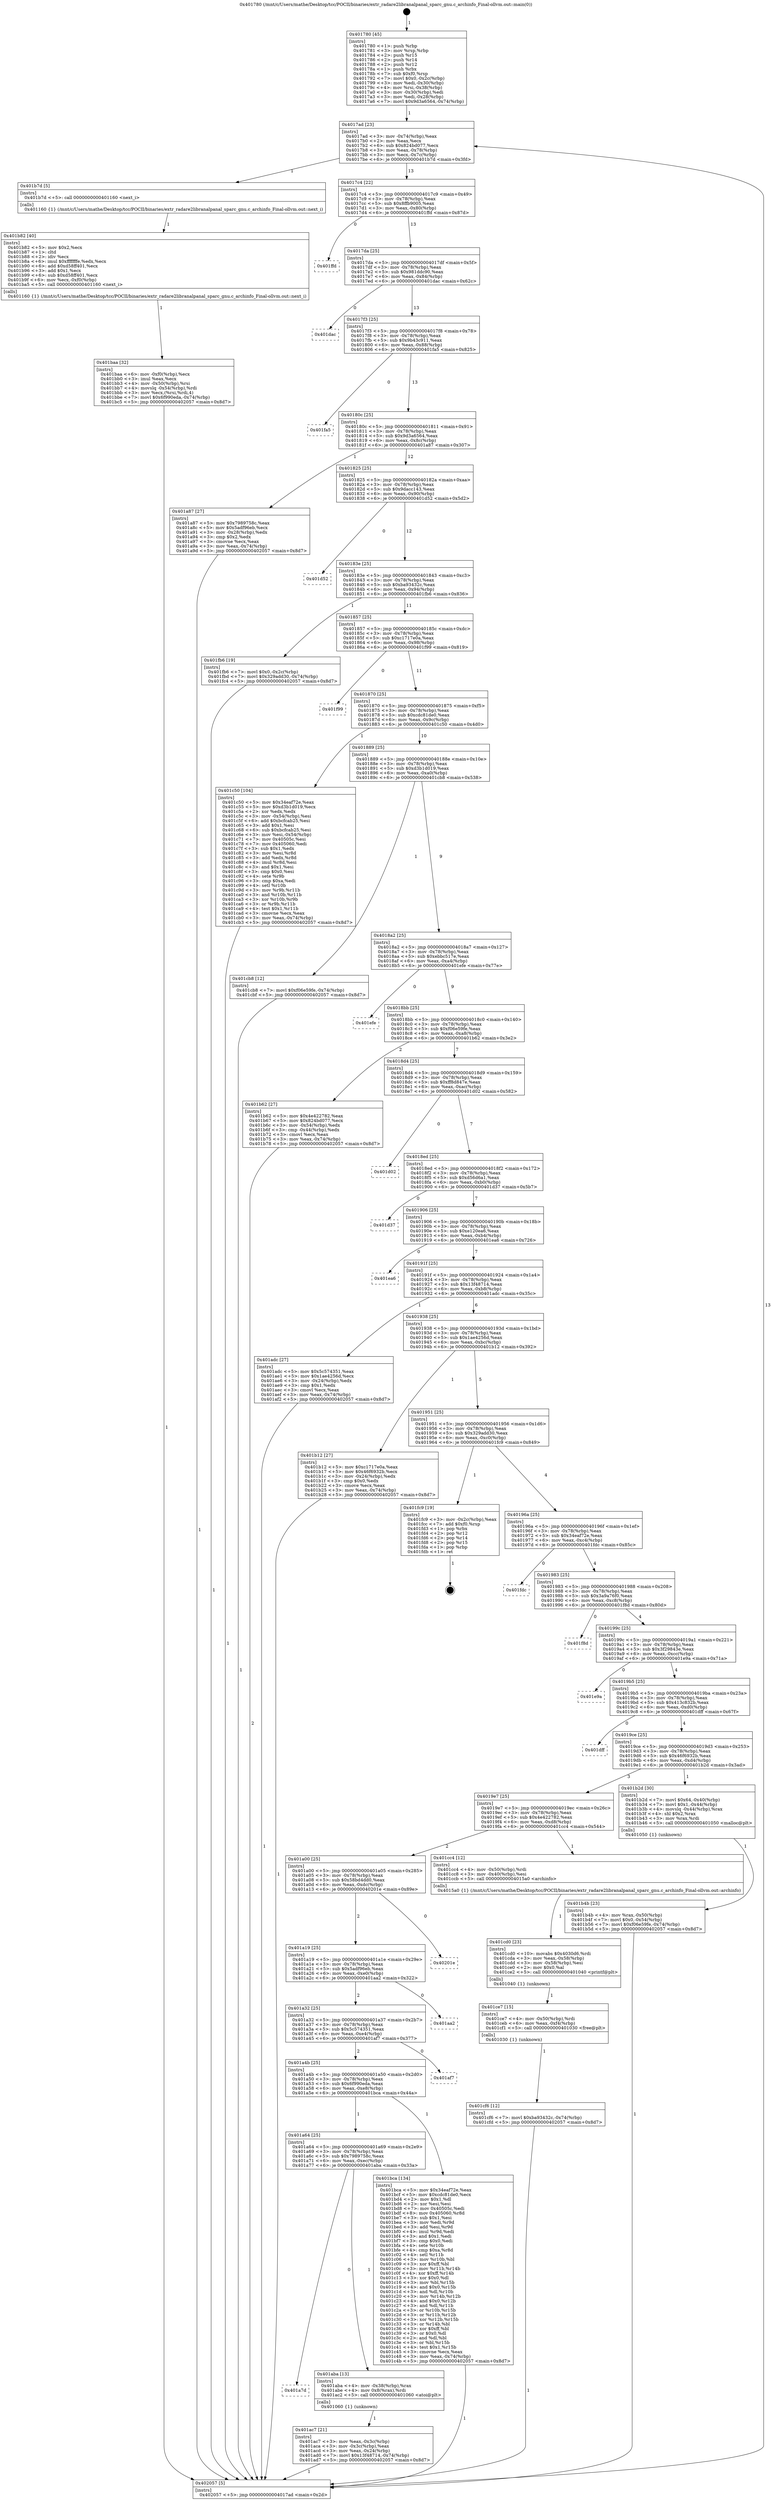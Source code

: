 digraph "0x401780" {
  label = "0x401780 (/mnt/c/Users/mathe/Desktop/tcc/POCII/binaries/extr_radare2libranalpanal_sparc_gnu.c_archinfo_Final-ollvm.out::main(0))"
  labelloc = "t"
  node[shape=record]

  Entry [label="",width=0.3,height=0.3,shape=circle,fillcolor=black,style=filled]
  "0x4017ad" [label="{
     0x4017ad [23]\l
     | [instrs]\l
     &nbsp;&nbsp;0x4017ad \<+3\>: mov -0x74(%rbp),%eax\l
     &nbsp;&nbsp;0x4017b0 \<+2\>: mov %eax,%ecx\l
     &nbsp;&nbsp;0x4017b2 \<+6\>: sub $0x824bd077,%ecx\l
     &nbsp;&nbsp;0x4017b8 \<+3\>: mov %eax,-0x78(%rbp)\l
     &nbsp;&nbsp;0x4017bb \<+3\>: mov %ecx,-0x7c(%rbp)\l
     &nbsp;&nbsp;0x4017be \<+6\>: je 0000000000401b7d \<main+0x3fd\>\l
  }"]
  "0x401b7d" [label="{
     0x401b7d [5]\l
     | [instrs]\l
     &nbsp;&nbsp;0x401b7d \<+5\>: call 0000000000401160 \<next_i\>\l
     | [calls]\l
     &nbsp;&nbsp;0x401160 \{1\} (/mnt/c/Users/mathe/Desktop/tcc/POCII/binaries/extr_radare2libranalpanal_sparc_gnu.c_archinfo_Final-ollvm.out::next_i)\l
  }"]
  "0x4017c4" [label="{
     0x4017c4 [22]\l
     | [instrs]\l
     &nbsp;&nbsp;0x4017c4 \<+5\>: jmp 00000000004017c9 \<main+0x49\>\l
     &nbsp;&nbsp;0x4017c9 \<+3\>: mov -0x78(%rbp),%eax\l
     &nbsp;&nbsp;0x4017cc \<+5\>: sub $0x8ffb9005,%eax\l
     &nbsp;&nbsp;0x4017d1 \<+3\>: mov %eax,-0x80(%rbp)\l
     &nbsp;&nbsp;0x4017d4 \<+6\>: je 0000000000401ffd \<main+0x87d\>\l
  }"]
  Exit [label="",width=0.3,height=0.3,shape=circle,fillcolor=black,style=filled,peripheries=2]
  "0x401ffd" [label="{
     0x401ffd\l
  }", style=dashed]
  "0x4017da" [label="{
     0x4017da [25]\l
     | [instrs]\l
     &nbsp;&nbsp;0x4017da \<+5\>: jmp 00000000004017df \<main+0x5f\>\l
     &nbsp;&nbsp;0x4017df \<+3\>: mov -0x78(%rbp),%eax\l
     &nbsp;&nbsp;0x4017e2 \<+5\>: sub $0x981ddc90,%eax\l
     &nbsp;&nbsp;0x4017e7 \<+6\>: mov %eax,-0x84(%rbp)\l
     &nbsp;&nbsp;0x4017ed \<+6\>: je 0000000000401dac \<main+0x62c\>\l
  }"]
  "0x401cf6" [label="{
     0x401cf6 [12]\l
     | [instrs]\l
     &nbsp;&nbsp;0x401cf6 \<+7\>: movl $0xba93432c,-0x74(%rbp)\l
     &nbsp;&nbsp;0x401cfd \<+5\>: jmp 0000000000402057 \<main+0x8d7\>\l
  }"]
  "0x401dac" [label="{
     0x401dac\l
  }", style=dashed]
  "0x4017f3" [label="{
     0x4017f3 [25]\l
     | [instrs]\l
     &nbsp;&nbsp;0x4017f3 \<+5\>: jmp 00000000004017f8 \<main+0x78\>\l
     &nbsp;&nbsp;0x4017f8 \<+3\>: mov -0x78(%rbp),%eax\l
     &nbsp;&nbsp;0x4017fb \<+5\>: sub $0x9b43c911,%eax\l
     &nbsp;&nbsp;0x401800 \<+6\>: mov %eax,-0x88(%rbp)\l
     &nbsp;&nbsp;0x401806 \<+6\>: je 0000000000401fa5 \<main+0x825\>\l
  }"]
  "0x401ce7" [label="{
     0x401ce7 [15]\l
     | [instrs]\l
     &nbsp;&nbsp;0x401ce7 \<+4\>: mov -0x50(%rbp),%rdi\l
     &nbsp;&nbsp;0x401ceb \<+6\>: mov %eax,-0xf4(%rbp)\l
     &nbsp;&nbsp;0x401cf1 \<+5\>: call 0000000000401030 \<free@plt\>\l
     | [calls]\l
     &nbsp;&nbsp;0x401030 \{1\} (unknown)\l
  }"]
  "0x401fa5" [label="{
     0x401fa5\l
  }", style=dashed]
  "0x40180c" [label="{
     0x40180c [25]\l
     | [instrs]\l
     &nbsp;&nbsp;0x40180c \<+5\>: jmp 0000000000401811 \<main+0x91\>\l
     &nbsp;&nbsp;0x401811 \<+3\>: mov -0x78(%rbp),%eax\l
     &nbsp;&nbsp;0x401814 \<+5\>: sub $0x9d3a6564,%eax\l
     &nbsp;&nbsp;0x401819 \<+6\>: mov %eax,-0x8c(%rbp)\l
     &nbsp;&nbsp;0x40181f \<+6\>: je 0000000000401a87 \<main+0x307\>\l
  }"]
  "0x401cd0" [label="{
     0x401cd0 [23]\l
     | [instrs]\l
     &nbsp;&nbsp;0x401cd0 \<+10\>: movabs $0x4030d6,%rdi\l
     &nbsp;&nbsp;0x401cda \<+3\>: mov %eax,-0x58(%rbp)\l
     &nbsp;&nbsp;0x401cdd \<+3\>: mov -0x58(%rbp),%esi\l
     &nbsp;&nbsp;0x401ce0 \<+2\>: mov $0x0,%al\l
     &nbsp;&nbsp;0x401ce2 \<+5\>: call 0000000000401040 \<printf@plt\>\l
     | [calls]\l
     &nbsp;&nbsp;0x401040 \{1\} (unknown)\l
  }"]
  "0x401a87" [label="{
     0x401a87 [27]\l
     | [instrs]\l
     &nbsp;&nbsp;0x401a87 \<+5\>: mov $0x7989758c,%eax\l
     &nbsp;&nbsp;0x401a8c \<+5\>: mov $0x5adf96eb,%ecx\l
     &nbsp;&nbsp;0x401a91 \<+3\>: mov -0x28(%rbp),%edx\l
     &nbsp;&nbsp;0x401a94 \<+3\>: cmp $0x2,%edx\l
     &nbsp;&nbsp;0x401a97 \<+3\>: cmovne %ecx,%eax\l
     &nbsp;&nbsp;0x401a9a \<+3\>: mov %eax,-0x74(%rbp)\l
     &nbsp;&nbsp;0x401a9d \<+5\>: jmp 0000000000402057 \<main+0x8d7\>\l
  }"]
  "0x401825" [label="{
     0x401825 [25]\l
     | [instrs]\l
     &nbsp;&nbsp;0x401825 \<+5\>: jmp 000000000040182a \<main+0xaa\>\l
     &nbsp;&nbsp;0x40182a \<+3\>: mov -0x78(%rbp),%eax\l
     &nbsp;&nbsp;0x40182d \<+5\>: sub $0x9dacc143,%eax\l
     &nbsp;&nbsp;0x401832 \<+6\>: mov %eax,-0x90(%rbp)\l
     &nbsp;&nbsp;0x401838 \<+6\>: je 0000000000401d52 \<main+0x5d2\>\l
  }"]
  "0x402057" [label="{
     0x402057 [5]\l
     | [instrs]\l
     &nbsp;&nbsp;0x402057 \<+5\>: jmp 00000000004017ad \<main+0x2d\>\l
  }"]
  "0x401780" [label="{
     0x401780 [45]\l
     | [instrs]\l
     &nbsp;&nbsp;0x401780 \<+1\>: push %rbp\l
     &nbsp;&nbsp;0x401781 \<+3\>: mov %rsp,%rbp\l
     &nbsp;&nbsp;0x401784 \<+2\>: push %r15\l
     &nbsp;&nbsp;0x401786 \<+2\>: push %r14\l
     &nbsp;&nbsp;0x401788 \<+2\>: push %r12\l
     &nbsp;&nbsp;0x40178a \<+1\>: push %rbx\l
     &nbsp;&nbsp;0x40178b \<+7\>: sub $0xf0,%rsp\l
     &nbsp;&nbsp;0x401792 \<+7\>: movl $0x0,-0x2c(%rbp)\l
     &nbsp;&nbsp;0x401799 \<+3\>: mov %edi,-0x30(%rbp)\l
     &nbsp;&nbsp;0x40179c \<+4\>: mov %rsi,-0x38(%rbp)\l
     &nbsp;&nbsp;0x4017a0 \<+3\>: mov -0x30(%rbp),%edi\l
     &nbsp;&nbsp;0x4017a3 \<+3\>: mov %edi,-0x28(%rbp)\l
     &nbsp;&nbsp;0x4017a6 \<+7\>: movl $0x9d3a6564,-0x74(%rbp)\l
  }"]
  "0x401baa" [label="{
     0x401baa [32]\l
     | [instrs]\l
     &nbsp;&nbsp;0x401baa \<+6\>: mov -0xf0(%rbp),%ecx\l
     &nbsp;&nbsp;0x401bb0 \<+3\>: imul %eax,%ecx\l
     &nbsp;&nbsp;0x401bb3 \<+4\>: mov -0x50(%rbp),%rsi\l
     &nbsp;&nbsp;0x401bb7 \<+4\>: movslq -0x54(%rbp),%rdi\l
     &nbsp;&nbsp;0x401bbb \<+3\>: mov %ecx,(%rsi,%rdi,4)\l
     &nbsp;&nbsp;0x401bbe \<+7\>: movl $0x6f990eda,-0x74(%rbp)\l
     &nbsp;&nbsp;0x401bc5 \<+5\>: jmp 0000000000402057 \<main+0x8d7\>\l
  }"]
  "0x401d52" [label="{
     0x401d52\l
  }", style=dashed]
  "0x40183e" [label="{
     0x40183e [25]\l
     | [instrs]\l
     &nbsp;&nbsp;0x40183e \<+5\>: jmp 0000000000401843 \<main+0xc3\>\l
     &nbsp;&nbsp;0x401843 \<+3\>: mov -0x78(%rbp),%eax\l
     &nbsp;&nbsp;0x401846 \<+5\>: sub $0xba93432c,%eax\l
     &nbsp;&nbsp;0x40184b \<+6\>: mov %eax,-0x94(%rbp)\l
     &nbsp;&nbsp;0x401851 \<+6\>: je 0000000000401fb6 \<main+0x836\>\l
  }"]
  "0x401b82" [label="{
     0x401b82 [40]\l
     | [instrs]\l
     &nbsp;&nbsp;0x401b82 \<+5\>: mov $0x2,%ecx\l
     &nbsp;&nbsp;0x401b87 \<+1\>: cltd\l
     &nbsp;&nbsp;0x401b88 \<+2\>: idiv %ecx\l
     &nbsp;&nbsp;0x401b8a \<+6\>: imul $0xfffffffe,%edx,%ecx\l
     &nbsp;&nbsp;0x401b90 \<+6\>: add $0xd58ff401,%ecx\l
     &nbsp;&nbsp;0x401b96 \<+3\>: add $0x1,%ecx\l
     &nbsp;&nbsp;0x401b99 \<+6\>: sub $0xd58ff401,%ecx\l
     &nbsp;&nbsp;0x401b9f \<+6\>: mov %ecx,-0xf0(%rbp)\l
     &nbsp;&nbsp;0x401ba5 \<+5\>: call 0000000000401160 \<next_i\>\l
     | [calls]\l
     &nbsp;&nbsp;0x401160 \{1\} (/mnt/c/Users/mathe/Desktop/tcc/POCII/binaries/extr_radare2libranalpanal_sparc_gnu.c_archinfo_Final-ollvm.out::next_i)\l
  }"]
  "0x401fb6" [label="{
     0x401fb6 [19]\l
     | [instrs]\l
     &nbsp;&nbsp;0x401fb6 \<+7\>: movl $0x0,-0x2c(%rbp)\l
     &nbsp;&nbsp;0x401fbd \<+7\>: movl $0x329add30,-0x74(%rbp)\l
     &nbsp;&nbsp;0x401fc4 \<+5\>: jmp 0000000000402057 \<main+0x8d7\>\l
  }"]
  "0x401857" [label="{
     0x401857 [25]\l
     | [instrs]\l
     &nbsp;&nbsp;0x401857 \<+5\>: jmp 000000000040185c \<main+0xdc\>\l
     &nbsp;&nbsp;0x40185c \<+3\>: mov -0x78(%rbp),%eax\l
     &nbsp;&nbsp;0x40185f \<+5\>: sub $0xc1717e0a,%eax\l
     &nbsp;&nbsp;0x401864 \<+6\>: mov %eax,-0x98(%rbp)\l
     &nbsp;&nbsp;0x40186a \<+6\>: je 0000000000401f99 \<main+0x819\>\l
  }"]
  "0x401b4b" [label="{
     0x401b4b [23]\l
     | [instrs]\l
     &nbsp;&nbsp;0x401b4b \<+4\>: mov %rax,-0x50(%rbp)\l
     &nbsp;&nbsp;0x401b4f \<+7\>: movl $0x0,-0x54(%rbp)\l
     &nbsp;&nbsp;0x401b56 \<+7\>: movl $0xf06e59fe,-0x74(%rbp)\l
     &nbsp;&nbsp;0x401b5d \<+5\>: jmp 0000000000402057 \<main+0x8d7\>\l
  }"]
  "0x401f99" [label="{
     0x401f99\l
  }", style=dashed]
  "0x401870" [label="{
     0x401870 [25]\l
     | [instrs]\l
     &nbsp;&nbsp;0x401870 \<+5\>: jmp 0000000000401875 \<main+0xf5\>\l
     &nbsp;&nbsp;0x401875 \<+3\>: mov -0x78(%rbp),%eax\l
     &nbsp;&nbsp;0x401878 \<+5\>: sub $0xcdc81de0,%eax\l
     &nbsp;&nbsp;0x40187d \<+6\>: mov %eax,-0x9c(%rbp)\l
     &nbsp;&nbsp;0x401883 \<+6\>: je 0000000000401c50 \<main+0x4d0\>\l
  }"]
  "0x401ac7" [label="{
     0x401ac7 [21]\l
     | [instrs]\l
     &nbsp;&nbsp;0x401ac7 \<+3\>: mov %eax,-0x3c(%rbp)\l
     &nbsp;&nbsp;0x401aca \<+3\>: mov -0x3c(%rbp),%eax\l
     &nbsp;&nbsp;0x401acd \<+3\>: mov %eax,-0x24(%rbp)\l
     &nbsp;&nbsp;0x401ad0 \<+7\>: movl $0x13f48714,-0x74(%rbp)\l
     &nbsp;&nbsp;0x401ad7 \<+5\>: jmp 0000000000402057 \<main+0x8d7\>\l
  }"]
  "0x401c50" [label="{
     0x401c50 [104]\l
     | [instrs]\l
     &nbsp;&nbsp;0x401c50 \<+5\>: mov $0x34eaf72e,%eax\l
     &nbsp;&nbsp;0x401c55 \<+5\>: mov $0xd3b1d019,%ecx\l
     &nbsp;&nbsp;0x401c5a \<+2\>: xor %edx,%edx\l
     &nbsp;&nbsp;0x401c5c \<+3\>: mov -0x54(%rbp),%esi\l
     &nbsp;&nbsp;0x401c5f \<+6\>: add $0xbcfcab25,%esi\l
     &nbsp;&nbsp;0x401c65 \<+3\>: add $0x1,%esi\l
     &nbsp;&nbsp;0x401c68 \<+6\>: sub $0xbcfcab25,%esi\l
     &nbsp;&nbsp;0x401c6e \<+3\>: mov %esi,-0x54(%rbp)\l
     &nbsp;&nbsp;0x401c71 \<+7\>: mov 0x40505c,%esi\l
     &nbsp;&nbsp;0x401c78 \<+7\>: mov 0x405060,%edi\l
     &nbsp;&nbsp;0x401c7f \<+3\>: sub $0x1,%edx\l
     &nbsp;&nbsp;0x401c82 \<+3\>: mov %esi,%r8d\l
     &nbsp;&nbsp;0x401c85 \<+3\>: add %edx,%r8d\l
     &nbsp;&nbsp;0x401c88 \<+4\>: imul %r8d,%esi\l
     &nbsp;&nbsp;0x401c8c \<+3\>: and $0x1,%esi\l
     &nbsp;&nbsp;0x401c8f \<+3\>: cmp $0x0,%esi\l
     &nbsp;&nbsp;0x401c92 \<+4\>: sete %r9b\l
     &nbsp;&nbsp;0x401c96 \<+3\>: cmp $0xa,%edi\l
     &nbsp;&nbsp;0x401c99 \<+4\>: setl %r10b\l
     &nbsp;&nbsp;0x401c9d \<+3\>: mov %r9b,%r11b\l
     &nbsp;&nbsp;0x401ca0 \<+3\>: and %r10b,%r11b\l
     &nbsp;&nbsp;0x401ca3 \<+3\>: xor %r10b,%r9b\l
     &nbsp;&nbsp;0x401ca6 \<+3\>: or %r9b,%r11b\l
     &nbsp;&nbsp;0x401ca9 \<+4\>: test $0x1,%r11b\l
     &nbsp;&nbsp;0x401cad \<+3\>: cmovne %ecx,%eax\l
     &nbsp;&nbsp;0x401cb0 \<+3\>: mov %eax,-0x74(%rbp)\l
     &nbsp;&nbsp;0x401cb3 \<+5\>: jmp 0000000000402057 \<main+0x8d7\>\l
  }"]
  "0x401889" [label="{
     0x401889 [25]\l
     | [instrs]\l
     &nbsp;&nbsp;0x401889 \<+5\>: jmp 000000000040188e \<main+0x10e\>\l
     &nbsp;&nbsp;0x40188e \<+3\>: mov -0x78(%rbp),%eax\l
     &nbsp;&nbsp;0x401891 \<+5\>: sub $0xd3b1d019,%eax\l
     &nbsp;&nbsp;0x401896 \<+6\>: mov %eax,-0xa0(%rbp)\l
     &nbsp;&nbsp;0x40189c \<+6\>: je 0000000000401cb8 \<main+0x538\>\l
  }"]
  "0x401a7d" [label="{
     0x401a7d\l
  }", style=dashed]
  "0x401cb8" [label="{
     0x401cb8 [12]\l
     | [instrs]\l
     &nbsp;&nbsp;0x401cb8 \<+7\>: movl $0xf06e59fe,-0x74(%rbp)\l
     &nbsp;&nbsp;0x401cbf \<+5\>: jmp 0000000000402057 \<main+0x8d7\>\l
  }"]
  "0x4018a2" [label="{
     0x4018a2 [25]\l
     | [instrs]\l
     &nbsp;&nbsp;0x4018a2 \<+5\>: jmp 00000000004018a7 \<main+0x127\>\l
     &nbsp;&nbsp;0x4018a7 \<+3\>: mov -0x78(%rbp),%eax\l
     &nbsp;&nbsp;0x4018aa \<+5\>: sub $0xebbc517e,%eax\l
     &nbsp;&nbsp;0x4018af \<+6\>: mov %eax,-0xa4(%rbp)\l
     &nbsp;&nbsp;0x4018b5 \<+6\>: je 0000000000401efe \<main+0x77e\>\l
  }"]
  "0x401aba" [label="{
     0x401aba [13]\l
     | [instrs]\l
     &nbsp;&nbsp;0x401aba \<+4\>: mov -0x38(%rbp),%rax\l
     &nbsp;&nbsp;0x401abe \<+4\>: mov 0x8(%rax),%rdi\l
     &nbsp;&nbsp;0x401ac2 \<+5\>: call 0000000000401060 \<atoi@plt\>\l
     | [calls]\l
     &nbsp;&nbsp;0x401060 \{1\} (unknown)\l
  }"]
  "0x401efe" [label="{
     0x401efe\l
  }", style=dashed]
  "0x4018bb" [label="{
     0x4018bb [25]\l
     | [instrs]\l
     &nbsp;&nbsp;0x4018bb \<+5\>: jmp 00000000004018c0 \<main+0x140\>\l
     &nbsp;&nbsp;0x4018c0 \<+3\>: mov -0x78(%rbp),%eax\l
     &nbsp;&nbsp;0x4018c3 \<+5\>: sub $0xf06e59fe,%eax\l
     &nbsp;&nbsp;0x4018c8 \<+6\>: mov %eax,-0xa8(%rbp)\l
     &nbsp;&nbsp;0x4018ce \<+6\>: je 0000000000401b62 \<main+0x3e2\>\l
  }"]
  "0x401a64" [label="{
     0x401a64 [25]\l
     | [instrs]\l
     &nbsp;&nbsp;0x401a64 \<+5\>: jmp 0000000000401a69 \<main+0x2e9\>\l
     &nbsp;&nbsp;0x401a69 \<+3\>: mov -0x78(%rbp),%eax\l
     &nbsp;&nbsp;0x401a6c \<+5\>: sub $0x7989758c,%eax\l
     &nbsp;&nbsp;0x401a71 \<+6\>: mov %eax,-0xec(%rbp)\l
     &nbsp;&nbsp;0x401a77 \<+6\>: je 0000000000401aba \<main+0x33a\>\l
  }"]
  "0x401b62" [label="{
     0x401b62 [27]\l
     | [instrs]\l
     &nbsp;&nbsp;0x401b62 \<+5\>: mov $0x4e422782,%eax\l
     &nbsp;&nbsp;0x401b67 \<+5\>: mov $0x824bd077,%ecx\l
     &nbsp;&nbsp;0x401b6c \<+3\>: mov -0x54(%rbp),%edx\l
     &nbsp;&nbsp;0x401b6f \<+3\>: cmp -0x44(%rbp),%edx\l
     &nbsp;&nbsp;0x401b72 \<+3\>: cmovl %ecx,%eax\l
     &nbsp;&nbsp;0x401b75 \<+3\>: mov %eax,-0x74(%rbp)\l
     &nbsp;&nbsp;0x401b78 \<+5\>: jmp 0000000000402057 \<main+0x8d7\>\l
  }"]
  "0x4018d4" [label="{
     0x4018d4 [25]\l
     | [instrs]\l
     &nbsp;&nbsp;0x4018d4 \<+5\>: jmp 00000000004018d9 \<main+0x159\>\l
     &nbsp;&nbsp;0x4018d9 \<+3\>: mov -0x78(%rbp),%eax\l
     &nbsp;&nbsp;0x4018dc \<+5\>: sub $0xff8d847e,%eax\l
     &nbsp;&nbsp;0x4018e1 \<+6\>: mov %eax,-0xac(%rbp)\l
     &nbsp;&nbsp;0x4018e7 \<+6\>: je 0000000000401d02 \<main+0x582\>\l
  }"]
  "0x401bca" [label="{
     0x401bca [134]\l
     | [instrs]\l
     &nbsp;&nbsp;0x401bca \<+5\>: mov $0x34eaf72e,%eax\l
     &nbsp;&nbsp;0x401bcf \<+5\>: mov $0xcdc81de0,%ecx\l
     &nbsp;&nbsp;0x401bd4 \<+2\>: mov $0x1,%dl\l
     &nbsp;&nbsp;0x401bd6 \<+2\>: xor %esi,%esi\l
     &nbsp;&nbsp;0x401bd8 \<+7\>: mov 0x40505c,%edi\l
     &nbsp;&nbsp;0x401bdf \<+8\>: mov 0x405060,%r8d\l
     &nbsp;&nbsp;0x401be7 \<+3\>: sub $0x1,%esi\l
     &nbsp;&nbsp;0x401bea \<+3\>: mov %edi,%r9d\l
     &nbsp;&nbsp;0x401bed \<+3\>: add %esi,%r9d\l
     &nbsp;&nbsp;0x401bf0 \<+4\>: imul %r9d,%edi\l
     &nbsp;&nbsp;0x401bf4 \<+3\>: and $0x1,%edi\l
     &nbsp;&nbsp;0x401bf7 \<+3\>: cmp $0x0,%edi\l
     &nbsp;&nbsp;0x401bfa \<+4\>: sete %r10b\l
     &nbsp;&nbsp;0x401bfe \<+4\>: cmp $0xa,%r8d\l
     &nbsp;&nbsp;0x401c02 \<+4\>: setl %r11b\l
     &nbsp;&nbsp;0x401c06 \<+3\>: mov %r10b,%bl\l
     &nbsp;&nbsp;0x401c09 \<+3\>: xor $0xff,%bl\l
     &nbsp;&nbsp;0x401c0c \<+3\>: mov %r11b,%r14b\l
     &nbsp;&nbsp;0x401c0f \<+4\>: xor $0xff,%r14b\l
     &nbsp;&nbsp;0x401c13 \<+3\>: xor $0x0,%dl\l
     &nbsp;&nbsp;0x401c16 \<+3\>: mov %bl,%r15b\l
     &nbsp;&nbsp;0x401c19 \<+4\>: and $0x0,%r15b\l
     &nbsp;&nbsp;0x401c1d \<+3\>: and %dl,%r10b\l
     &nbsp;&nbsp;0x401c20 \<+3\>: mov %r14b,%r12b\l
     &nbsp;&nbsp;0x401c23 \<+4\>: and $0x0,%r12b\l
     &nbsp;&nbsp;0x401c27 \<+3\>: and %dl,%r11b\l
     &nbsp;&nbsp;0x401c2a \<+3\>: or %r10b,%r15b\l
     &nbsp;&nbsp;0x401c2d \<+3\>: or %r11b,%r12b\l
     &nbsp;&nbsp;0x401c30 \<+3\>: xor %r12b,%r15b\l
     &nbsp;&nbsp;0x401c33 \<+3\>: or %r14b,%bl\l
     &nbsp;&nbsp;0x401c36 \<+3\>: xor $0xff,%bl\l
     &nbsp;&nbsp;0x401c39 \<+3\>: or $0x0,%dl\l
     &nbsp;&nbsp;0x401c3c \<+2\>: and %dl,%bl\l
     &nbsp;&nbsp;0x401c3e \<+3\>: or %bl,%r15b\l
     &nbsp;&nbsp;0x401c41 \<+4\>: test $0x1,%r15b\l
     &nbsp;&nbsp;0x401c45 \<+3\>: cmovne %ecx,%eax\l
     &nbsp;&nbsp;0x401c48 \<+3\>: mov %eax,-0x74(%rbp)\l
     &nbsp;&nbsp;0x401c4b \<+5\>: jmp 0000000000402057 \<main+0x8d7\>\l
  }"]
  "0x401d02" [label="{
     0x401d02\l
  }", style=dashed]
  "0x4018ed" [label="{
     0x4018ed [25]\l
     | [instrs]\l
     &nbsp;&nbsp;0x4018ed \<+5\>: jmp 00000000004018f2 \<main+0x172\>\l
     &nbsp;&nbsp;0x4018f2 \<+3\>: mov -0x78(%rbp),%eax\l
     &nbsp;&nbsp;0x4018f5 \<+5\>: sub $0xd56d6a1,%eax\l
     &nbsp;&nbsp;0x4018fa \<+6\>: mov %eax,-0xb0(%rbp)\l
     &nbsp;&nbsp;0x401900 \<+6\>: je 0000000000401d37 \<main+0x5b7\>\l
  }"]
  "0x401a4b" [label="{
     0x401a4b [25]\l
     | [instrs]\l
     &nbsp;&nbsp;0x401a4b \<+5\>: jmp 0000000000401a50 \<main+0x2d0\>\l
     &nbsp;&nbsp;0x401a50 \<+3\>: mov -0x78(%rbp),%eax\l
     &nbsp;&nbsp;0x401a53 \<+5\>: sub $0x6f990eda,%eax\l
     &nbsp;&nbsp;0x401a58 \<+6\>: mov %eax,-0xe8(%rbp)\l
     &nbsp;&nbsp;0x401a5e \<+6\>: je 0000000000401bca \<main+0x44a\>\l
  }"]
  "0x401d37" [label="{
     0x401d37\l
  }", style=dashed]
  "0x401906" [label="{
     0x401906 [25]\l
     | [instrs]\l
     &nbsp;&nbsp;0x401906 \<+5\>: jmp 000000000040190b \<main+0x18b\>\l
     &nbsp;&nbsp;0x40190b \<+3\>: mov -0x78(%rbp),%eax\l
     &nbsp;&nbsp;0x40190e \<+5\>: sub $0xe120ea6,%eax\l
     &nbsp;&nbsp;0x401913 \<+6\>: mov %eax,-0xb4(%rbp)\l
     &nbsp;&nbsp;0x401919 \<+6\>: je 0000000000401ea6 \<main+0x726\>\l
  }"]
  "0x401af7" [label="{
     0x401af7\l
  }", style=dashed]
  "0x401ea6" [label="{
     0x401ea6\l
  }", style=dashed]
  "0x40191f" [label="{
     0x40191f [25]\l
     | [instrs]\l
     &nbsp;&nbsp;0x40191f \<+5\>: jmp 0000000000401924 \<main+0x1a4\>\l
     &nbsp;&nbsp;0x401924 \<+3\>: mov -0x78(%rbp),%eax\l
     &nbsp;&nbsp;0x401927 \<+5\>: sub $0x13f48714,%eax\l
     &nbsp;&nbsp;0x40192c \<+6\>: mov %eax,-0xb8(%rbp)\l
     &nbsp;&nbsp;0x401932 \<+6\>: je 0000000000401adc \<main+0x35c\>\l
  }"]
  "0x401a32" [label="{
     0x401a32 [25]\l
     | [instrs]\l
     &nbsp;&nbsp;0x401a32 \<+5\>: jmp 0000000000401a37 \<main+0x2b7\>\l
     &nbsp;&nbsp;0x401a37 \<+3\>: mov -0x78(%rbp),%eax\l
     &nbsp;&nbsp;0x401a3a \<+5\>: sub $0x5c574351,%eax\l
     &nbsp;&nbsp;0x401a3f \<+6\>: mov %eax,-0xe4(%rbp)\l
     &nbsp;&nbsp;0x401a45 \<+6\>: je 0000000000401af7 \<main+0x377\>\l
  }"]
  "0x401adc" [label="{
     0x401adc [27]\l
     | [instrs]\l
     &nbsp;&nbsp;0x401adc \<+5\>: mov $0x5c574351,%eax\l
     &nbsp;&nbsp;0x401ae1 \<+5\>: mov $0x1ae4256d,%ecx\l
     &nbsp;&nbsp;0x401ae6 \<+3\>: mov -0x24(%rbp),%edx\l
     &nbsp;&nbsp;0x401ae9 \<+3\>: cmp $0x1,%edx\l
     &nbsp;&nbsp;0x401aec \<+3\>: cmovl %ecx,%eax\l
     &nbsp;&nbsp;0x401aef \<+3\>: mov %eax,-0x74(%rbp)\l
     &nbsp;&nbsp;0x401af2 \<+5\>: jmp 0000000000402057 \<main+0x8d7\>\l
  }"]
  "0x401938" [label="{
     0x401938 [25]\l
     | [instrs]\l
     &nbsp;&nbsp;0x401938 \<+5\>: jmp 000000000040193d \<main+0x1bd\>\l
     &nbsp;&nbsp;0x40193d \<+3\>: mov -0x78(%rbp),%eax\l
     &nbsp;&nbsp;0x401940 \<+5\>: sub $0x1ae4256d,%eax\l
     &nbsp;&nbsp;0x401945 \<+6\>: mov %eax,-0xbc(%rbp)\l
     &nbsp;&nbsp;0x40194b \<+6\>: je 0000000000401b12 \<main+0x392\>\l
  }"]
  "0x401aa2" [label="{
     0x401aa2\l
  }", style=dashed]
  "0x401b12" [label="{
     0x401b12 [27]\l
     | [instrs]\l
     &nbsp;&nbsp;0x401b12 \<+5\>: mov $0xc1717e0a,%eax\l
     &nbsp;&nbsp;0x401b17 \<+5\>: mov $0x46f6932b,%ecx\l
     &nbsp;&nbsp;0x401b1c \<+3\>: mov -0x24(%rbp),%edx\l
     &nbsp;&nbsp;0x401b1f \<+3\>: cmp $0x0,%edx\l
     &nbsp;&nbsp;0x401b22 \<+3\>: cmove %ecx,%eax\l
     &nbsp;&nbsp;0x401b25 \<+3\>: mov %eax,-0x74(%rbp)\l
     &nbsp;&nbsp;0x401b28 \<+5\>: jmp 0000000000402057 \<main+0x8d7\>\l
  }"]
  "0x401951" [label="{
     0x401951 [25]\l
     | [instrs]\l
     &nbsp;&nbsp;0x401951 \<+5\>: jmp 0000000000401956 \<main+0x1d6\>\l
     &nbsp;&nbsp;0x401956 \<+3\>: mov -0x78(%rbp),%eax\l
     &nbsp;&nbsp;0x401959 \<+5\>: sub $0x329add30,%eax\l
     &nbsp;&nbsp;0x40195e \<+6\>: mov %eax,-0xc0(%rbp)\l
     &nbsp;&nbsp;0x401964 \<+6\>: je 0000000000401fc9 \<main+0x849\>\l
  }"]
  "0x401a19" [label="{
     0x401a19 [25]\l
     | [instrs]\l
     &nbsp;&nbsp;0x401a19 \<+5\>: jmp 0000000000401a1e \<main+0x29e\>\l
     &nbsp;&nbsp;0x401a1e \<+3\>: mov -0x78(%rbp),%eax\l
     &nbsp;&nbsp;0x401a21 \<+5\>: sub $0x5adf96eb,%eax\l
     &nbsp;&nbsp;0x401a26 \<+6\>: mov %eax,-0xe0(%rbp)\l
     &nbsp;&nbsp;0x401a2c \<+6\>: je 0000000000401aa2 \<main+0x322\>\l
  }"]
  "0x401fc9" [label="{
     0x401fc9 [19]\l
     | [instrs]\l
     &nbsp;&nbsp;0x401fc9 \<+3\>: mov -0x2c(%rbp),%eax\l
     &nbsp;&nbsp;0x401fcc \<+7\>: add $0xf0,%rsp\l
     &nbsp;&nbsp;0x401fd3 \<+1\>: pop %rbx\l
     &nbsp;&nbsp;0x401fd4 \<+2\>: pop %r12\l
     &nbsp;&nbsp;0x401fd6 \<+2\>: pop %r14\l
     &nbsp;&nbsp;0x401fd8 \<+2\>: pop %r15\l
     &nbsp;&nbsp;0x401fda \<+1\>: pop %rbp\l
     &nbsp;&nbsp;0x401fdb \<+1\>: ret\l
  }"]
  "0x40196a" [label="{
     0x40196a [25]\l
     | [instrs]\l
     &nbsp;&nbsp;0x40196a \<+5\>: jmp 000000000040196f \<main+0x1ef\>\l
     &nbsp;&nbsp;0x40196f \<+3\>: mov -0x78(%rbp),%eax\l
     &nbsp;&nbsp;0x401972 \<+5\>: sub $0x34eaf72e,%eax\l
     &nbsp;&nbsp;0x401977 \<+6\>: mov %eax,-0xc4(%rbp)\l
     &nbsp;&nbsp;0x40197d \<+6\>: je 0000000000401fdc \<main+0x85c\>\l
  }"]
  "0x40201e" [label="{
     0x40201e\l
  }", style=dashed]
  "0x401fdc" [label="{
     0x401fdc\l
  }", style=dashed]
  "0x401983" [label="{
     0x401983 [25]\l
     | [instrs]\l
     &nbsp;&nbsp;0x401983 \<+5\>: jmp 0000000000401988 \<main+0x208\>\l
     &nbsp;&nbsp;0x401988 \<+3\>: mov -0x78(%rbp),%eax\l
     &nbsp;&nbsp;0x40198b \<+5\>: sub $0x3a9a76f0,%eax\l
     &nbsp;&nbsp;0x401990 \<+6\>: mov %eax,-0xc8(%rbp)\l
     &nbsp;&nbsp;0x401996 \<+6\>: je 0000000000401f8d \<main+0x80d\>\l
  }"]
  "0x401a00" [label="{
     0x401a00 [25]\l
     | [instrs]\l
     &nbsp;&nbsp;0x401a00 \<+5\>: jmp 0000000000401a05 \<main+0x285\>\l
     &nbsp;&nbsp;0x401a05 \<+3\>: mov -0x78(%rbp),%eax\l
     &nbsp;&nbsp;0x401a08 \<+5\>: sub $0x58bd4dd0,%eax\l
     &nbsp;&nbsp;0x401a0d \<+6\>: mov %eax,-0xdc(%rbp)\l
     &nbsp;&nbsp;0x401a13 \<+6\>: je 000000000040201e \<main+0x89e\>\l
  }"]
  "0x401f8d" [label="{
     0x401f8d\l
  }", style=dashed]
  "0x40199c" [label="{
     0x40199c [25]\l
     | [instrs]\l
     &nbsp;&nbsp;0x40199c \<+5\>: jmp 00000000004019a1 \<main+0x221\>\l
     &nbsp;&nbsp;0x4019a1 \<+3\>: mov -0x78(%rbp),%eax\l
     &nbsp;&nbsp;0x4019a4 \<+5\>: sub $0x3f29843e,%eax\l
     &nbsp;&nbsp;0x4019a9 \<+6\>: mov %eax,-0xcc(%rbp)\l
     &nbsp;&nbsp;0x4019af \<+6\>: je 0000000000401e9a \<main+0x71a\>\l
  }"]
  "0x401cc4" [label="{
     0x401cc4 [12]\l
     | [instrs]\l
     &nbsp;&nbsp;0x401cc4 \<+4\>: mov -0x50(%rbp),%rdi\l
     &nbsp;&nbsp;0x401cc8 \<+3\>: mov -0x40(%rbp),%esi\l
     &nbsp;&nbsp;0x401ccb \<+5\>: call 00000000004015a0 \<archinfo\>\l
     | [calls]\l
     &nbsp;&nbsp;0x4015a0 \{1\} (/mnt/c/Users/mathe/Desktop/tcc/POCII/binaries/extr_radare2libranalpanal_sparc_gnu.c_archinfo_Final-ollvm.out::archinfo)\l
  }"]
  "0x401e9a" [label="{
     0x401e9a\l
  }", style=dashed]
  "0x4019b5" [label="{
     0x4019b5 [25]\l
     | [instrs]\l
     &nbsp;&nbsp;0x4019b5 \<+5\>: jmp 00000000004019ba \<main+0x23a\>\l
     &nbsp;&nbsp;0x4019ba \<+3\>: mov -0x78(%rbp),%eax\l
     &nbsp;&nbsp;0x4019bd \<+5\>: sub $0x413c832b,%eax\l
     &nbsp;&nbsp;0x4019c2 \<+6\>: mov %eax,-0xd0(%rbp)\l
     &nbsp;&nbsp;0x4019c8 \<+6\>: je 0000000000401dff \<main+0x67f\>\l
  }"]
  "0x4019e7" [label="{
     0x4019e7 [25]\l
     | [instrs]\l
     &nbsp;&nbsp;0x4019e7 \<+5\>: jmp 00000000004019ec \<main+0x26c\>\l
     &nbsp;&nbsp;0x4019ec \<+3\>: mov -0x78(%rbp),%eax\l
     &nbsp;&nbsp;0x4019ef \<+5\>: sub $0x4e422782,%eax\l
     &nbsp;&nbsp;0x4019f4 \<+6\>: mov %eax,-0xd8(%rbp)\l
     &nbsp;&nbsp;0x4019fa \<+6\>: je 0000000000401cc4 \<main+0x544\>\l
  }"]
  "0x401dff" [label="{
     0x401dff\l
  }", style=dashed]
  "0x4019ce" [label="{
     0x4019ce [25]\l
     | [instrs]\l
     &nbsp;&nbsp;0x4019ce \<+5\>: jmp 00000000004019d3 \<main+0x253\>\l
     &nbsp;&nbsp;0x4019d3 \<+3\>: mov -0x78(%rbp),%eax\l
     &nbsp;&nbsp;0x4019d6 \<+5\>: sub $0x46f6932b,%eax\l
     &nbsp;&nbsp;0x4019db \<+6\>: mov %eax,-0xd4(%rbp)\l
     &nbsp;&nbsp;0x4019e1 \<+6\>: je 0000000000401b2d \<main+0x3ad\>\l
  }"]
  "0x401b2d" [label="{
     0x401b2d [30]\l
     | [instrs]\l
     &nbsp;&nbsp;0x401b2d \<+7\>: movl $0x64,-0x40(%rbp)\l
     &nbsp;&nbsp;0x401b34 \<+7\>: movl $0x1,-0x44(%rbp)\l
     &nbsp;&nbsp;0x401b3b \<+4\>: movslq -0x44(%rbp),%rax\l
     &nbsp;&nbsp;0x401b3f \<+4\>: shl $0x2,%rax\l
     &nbsp;&nbsp;0x401b43 \<+3\>: mov %rax,%rdi\l
     &nbsp;&nbsp;0x401b46 \<+5\>: call 0000000000401050 \<malloc@plt\>\l
     | [calls]\l
     &nbsp;&nbsp;0x401050 \{1\} (unknown)\l
  }"]
  Entry -> "0x401780" [label=" 1"]
  "0x4017ad" -> "0x401b7d" [label=" 1"]
  "0x4017ad" -> "0x4017c4" [label=" 13"]
  "0x401fc9" -> Exit [label=" 1"]
  "0x4017c4" -> "0x401ffd" [label=" 0"]
  "0x4017c4" -> "0x4017da" [label=" 13"]
  "0x401fb6" -> "0x402057" [label=" 1"]
  "0x4017da" -> "0x401dac" [label=" 0"]
  "0x4017da" -> "0x4017f3" [label=" 13"]
  "0x401cf6" -> "0x402057" [label=" 1"]
  "0x4017f3" -> "0x401fa5" [label=" 0"]
  "0x4017f3" -> "0x40180c" [label=" 13"]
  "0x401ce7" -> "0x401cf6" [label=" 1"]
  "0x40180c" -> "0x401a87" [label=" 1"]
  "0x40180c" -> "0x401825" [label=" 12"]
  "0x401a87" -> "0x402057" [label=" 1"]
  "0x401780" -> "0x4017ad" [label=" 1"]
  "0x402057" -> "0x4017ad" [label=" 13"]
  "0x401cd0" -> "0x401ce7" [label=" 1"]
  "0x401825" -> "0x401d52" [label=" 0"]
  "0x401825" -> "0x40183e" [label=" 12"]
  "0x401cc4" -> "0x401cd0" [label=" 1"]
  "0x40183e" -> "0x401fb6" [label=" 1"]
  "0x40183e" -> "0x401857" [label=" 11"]
  "0x401cb8" -> "0x402057" [label=" 1"]
  "0x401857" -> "0x401f99" [label=" 0"]
  "0x401857" -> "0x401870" [label=" 11"]
  "0x401c50" -> "0x402057" [label=" 1"]
  "0x401870" -> "0x401c50" [label=" 1"]
  "0x401870" -> "0x401889" [label=" 10"]
  "0x401bca" -> "0x402057" [label=" 1"]
  "0x401889" -> "0x401cb8" [label=" 1"]
  "0x401889" -> "0x4018a2" [label=" 9"]
  "0x401baa" -> "0x402057" [label=" 1"]
  "0x4018a2" -> "0x401efe" [label=" 0"]
  "0x4018a2" -> "0x4018bb" [label=" 9"]
  "0x401b82" -> "0x401baa" [label=" 1"]
  "0x4018bb" -> "0x401b62" [label=" 2"]
  "0x4018bb" -> "0x4018d4" [label=" 7"]
  "0x401b62" -> "0x402057" [label=" 2"]
  "0x4018d4" -> "0x401d02" [label=" 0"]
  "0x4018d4" -> "0x4018ed" [label=" 7"]
  "0x401b4b" -> "0x402057" [label=" 1"]
  "0x4018ed" -> "0x401d37" [label=" 0"]
  "0x4018ed" -> "0x401906" [label=" 7"]
  "0x401b12" -> "0x402057" [label=" 1"]
  "0x401906" -> "0x401ea6" [label=" 0"]
  "0x401906" -> "0x40191f" [label=" 7"]
  "0x401adc" -> "0x402057" [label=" 1"]
  "0x40191f" -> "0x401adc" [label=" 1"]
  "0x40191f" -> "0x401938" [label=" 6"]
  "0x401aba" -> "0x401ac7" [label=" 1"]
  "0x401938" -> "0x401b12" [label=" 1"]
  "0x401938" -> "0x401951" [label=" 5"]
  "0x401a64" -> "0x401a7d" [label=" 0"]
  "0x401951" -> "0x401fc9" [label=" 1"]
  "0x401951" -> "0x40196a" [label=" 4"]
  "0x401b7d" -> "0x401b82" [label=" 1"]
  "0x40196a" -> "0x401fdc" [label=" 0"]
  "0x40196a" -> "0x401983" [label=" 4"]
  "0x401a4b" -> "0x401a64" [label=" 1"]
  "0x401983" -> "0x401f8d" [label=" 0"]
  "0x401983" -> "0x40199c" [label=" 4"]
  "0x401b2d" -> "0x401b4b" [label=" 1"]
  "0x40199c" -> "0x401e9a" [label=" 0"]
  "0x40199c" -> "0x4019b5" [label=" 4"]
  "0x401a32" -> "0x401a4b" [label=" 2"]
  "0x4019b5" -> "0x401dff" [label=" 0"]
  "0x4019b5" -> "0x4019ce" [label=" 4"]
  "0x401ac7" -> "0x402057" [label=" 1"]
  "0x4019ce" -> "0x401b2d" [label=" 1"]
  "0x4019ce" -> "0x4019e7" [label=" 3"]
  "0x401a32" -> "0x401af7" [label=" 0"]
  "0x4019e7" -> "0x401cc4" [label=" 1"]
  "0x4019e7" -> "0x401a00" [label=" 2"]
  "0x401a4b" -> "0x401bca" [label=" 1"]
  "0x401a00" -> "0x40201e" [label=" 0"]
  "0x401a00" -> "0x401a19" [label=" 2"]
  "0x401a64" -> "0x401aba" [label=" 1"]
  "0x401a19" -> "0x401aa2" [label=" 0"]
  "0x401a19" -> "0x401a32" [label=" 2"]
}
